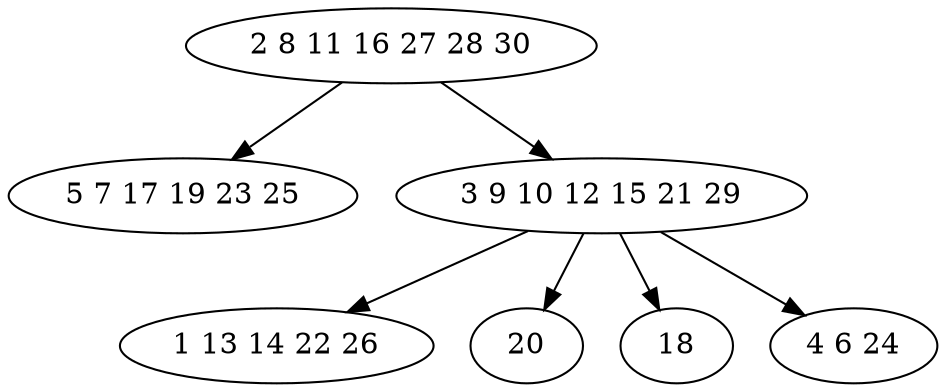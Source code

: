 digraph true_tree {
	"0" -> "1"
	"0" -> "2"
	"2" -> "3"
	"2" -> "4"
	"2" -> "5"
	"2" -> "6"
	"0" [label="2 8 11 16 27 28 30"];
	"1" [label="5 7 17 19 23 25"];
	"2" [label="3 9 10 12 15 21 29"];
	"3" [label="1 13 14 22 26"];
	"4" [label="20"];
	"5" [label="18"];
	"6" [label="4 6 24"];
}
